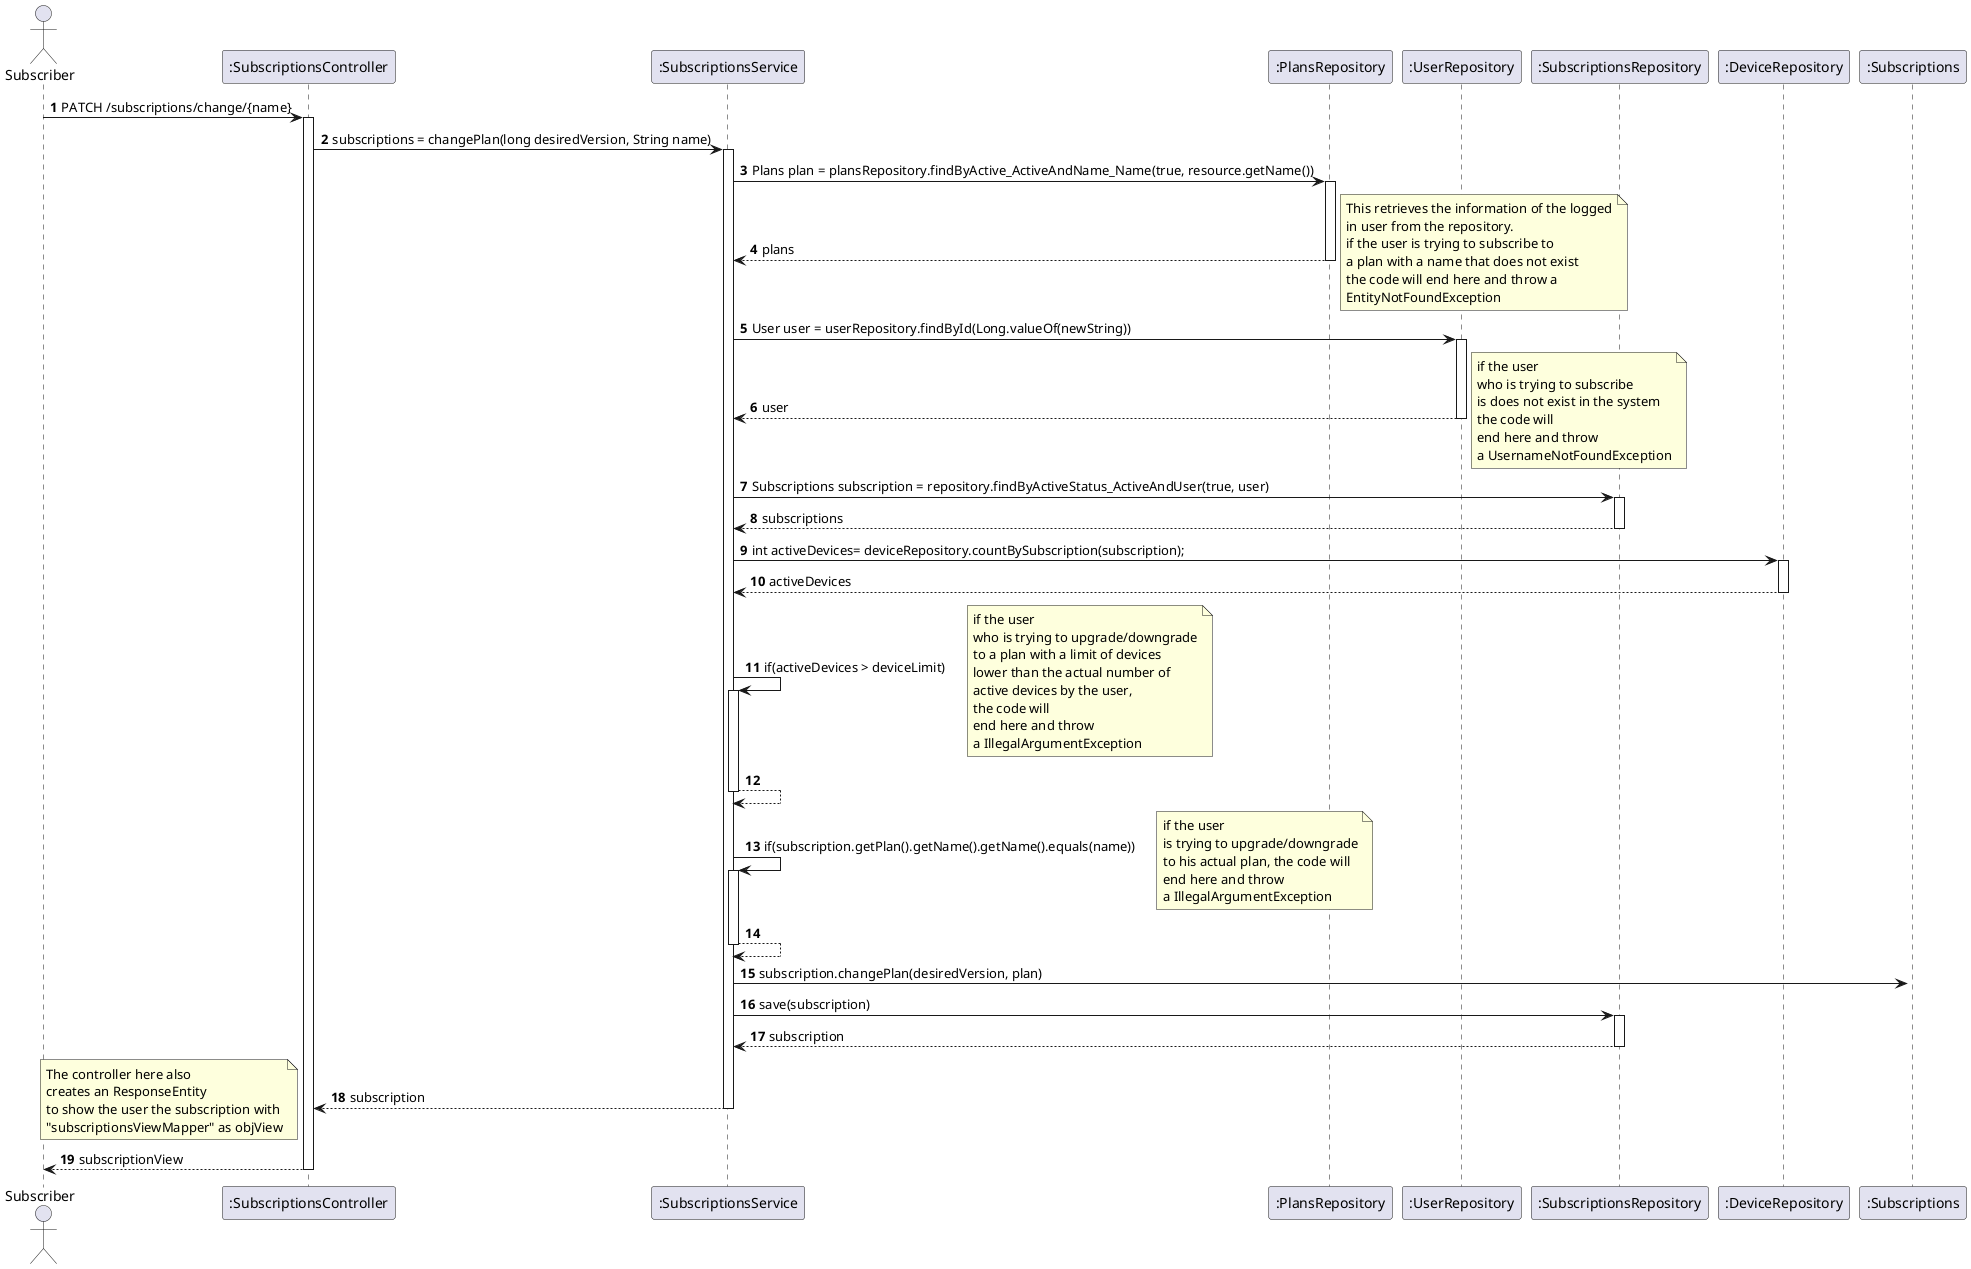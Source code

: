 @startuml
'https://plantuml.com/sequence-diagram
autoactivate on
autonumber


actor "Subscriber" as Ac
participant ":SubscriptionsController" as Ctrl
participant ":SubscriptionsService" as Serv
participant ":PlansRepository" as PlanRepo
participant ":UserRepository" as UserRepo
participant ":SubscriptionsRepository" as SubRepo
participant ":DeviceRepository" as DevRepo
participant ":Subscriptions" as Sub


Ac -> Ctrl : PATCH /subscriptions/change/{name}
Ctrl -> Serv : subscriptions = changePlan(long desiredVersion, String name)
Serv -> PlanRepo :Plans plan = plansRepository.findByActive_ActiveAndName_Name(true, resource.getName())
PlanRepo --> Serv : plans
note right
  This retrieves the information of the logged
  in user from the repository.
  if the user is trying to subscribe to
  a plan with a name that does not exist
  the code will end here and throw a
  EntityNotFoundException
end note

Serv -> UserRepo :User user = userRepository.findById(Long.valueOf(newString))
UserRepo --> Serv : user

note right
  if the user
  who is trying to subscribe
  is does not exist in the system
  the code will
  end here and throw
  a UsernameNotFoundException
end note

Serv -> SubRepo :Subscriptions subscription = repository.findByActiveStatus_ActiveAndUser(true, user)
SubRepo --> Serv : subscriptions

Serv -> DevRepo :  int activeDevices= deviceRepository.countBySubscription(subscription);
DevRepo --> Serv : activeDevices

Serv -> Serv : if(activeDevices > deviceLimit)

note right
  if the user
  who is trying to upgrade/downgrade
  to a plan with a limit of devices
  lower than the actual number of
  active devices by the user,
  the code will
  end here and throw
  a IllegalArgumentException
end note

Serv --> Serv :


Serv -> Serv : if(subscription.getPlan().getName().getName().equals(name))

note right
  if the user
  is trying to upgrade/downgrade
  to his actual plan, the code will
  end here and throw
  a IllegalArgumentException
end note

Serv --> Serv :
deactivate Sub
Serv -> Sub : subscription.changePlan(desiredVersion, plan)



Serv -> SubRepo: save(subscription)
SubRepo --> Serv: subscription
Serv --> Ctrl: subscription


note left
 The controller here also
 creates an ResponseEntity
 to show the user the subscription with
 "subscriptionsViewMapper" as objView
end note
Ac <-- Ctrl : subscriptionView

@enduml
